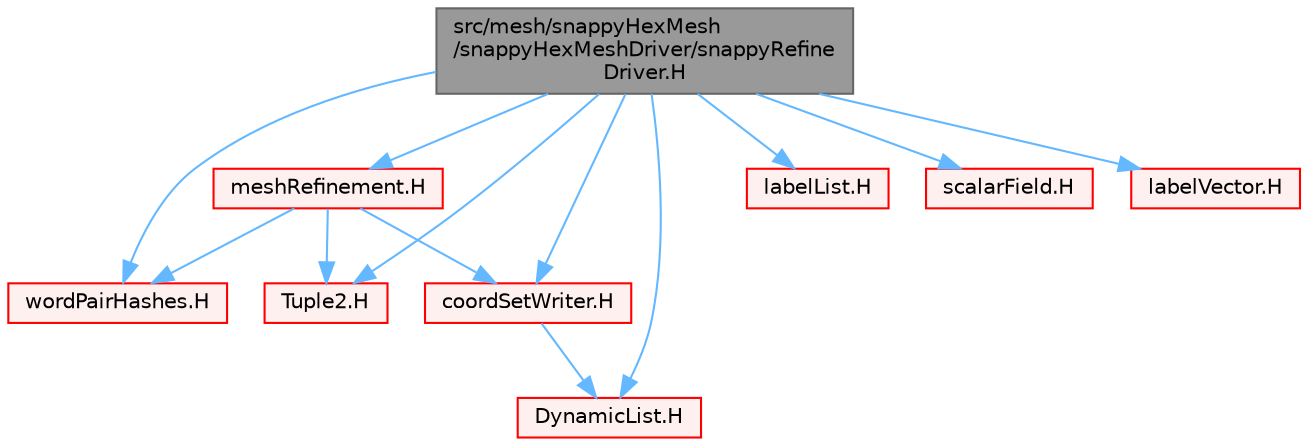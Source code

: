 digraph "src/mesh/snappyHexMesh/snappyHexMeshDriver/snappyRefineDriver.H"
{
 // LATEX_PDF_SIZE
  bgcolor="transparent";
  edge [fontname=Helvetica,fontsize=10,labelfontname=Helvetica,labelfontsize=10];
  node [fontname=Helvetica,fontsize=10,shape=box,height=0.2,width=0.4];
  Node1 [id="Node000001",label="src/mesh/snappyHexMesh\l/snappyHexMeshDriver/snappyRefine\lDriver.H",height=0.2,width=0.4,color="gray40", fillcolor="grey60", style="filled", fontcolor="black",tooltip=" "];
  Node1 -> Node2 [id="edge1_Node000001_Node000002",color="steelblue1",style="solid",tooltip=" "];
  Node2 [id="Node000002",label="wordPairHashes.H",height=0.2,width=0.4,color="red", fillcolor="#FFF0F0", style="filled",URL="$wordPairHashes_8H.html",tooltip=" "];
  Node1 -> Node126 [id="edge2_Node000001_Node000126",color="steelblue1",style="solid",tooltip=" "];
  Node126 [id="Node000126",label="labelList.H",height=0.2,width=0.4,color="red", fillcolor="#FFF0F0", style="filled",URL="$labelList_8H.html",tooltip=" "];
  Node1 -> Node127 [id="edge3_Node000001_Node000127",color="steelblue1",style="solid",tooltip=" "];
  Node127 [id="Node000127",label="scalarField.H",height=0.2,width=0.4,color="red", fillcolor="#FFF0F0", style="filled",URL="$scalarField_8H.html",tooltip=" "];
  Node1 -> Node158 [id="edge4_Node000001_Node000158",color="steelblue1",style="solid",tooltip=" "];
  Node158 [id="Node000158",label="Tuple2.H",height=0.2,width=0.4,color="red", fillcolor="#FFF0F0", style="filled",URL="$Tuple2_8H.html",tooltip=" "];
  Node1 -> Node162 [id="edge5_Node000001_Node000162",color="steelblue1",style="solid",tooltip=" "];
  Node162 [id="Node000162",label="coordSetWriter.H",height=0.2,width=0.4,color="red", fillcolor="#FFF0F0", style="filled",URL="$coordSetWriter_8H.html",tooltip=" "];
  Node162 -> Node142 [id="edge6_Node000162_Node000142",color="steelblue1",style="solid",tooltip=" "];
  Node142 [id="Node000142",label="DynamicList.H",height=0.2,width=0.4,color="red", fillcolor="#FFF0F0", style="filled",URL="$DynamicList_8H.html",tooltip=" "];
  Node1 -> Node142 [id="edge7_Node000001_Node000142",color="steelblue1",style="solid",tooltip=" "];
  Node1 -> Node211 [id="edge8_Node000001_Node000211",color="steelblue1",style="solid",tooltip=" "];
  Node211 [id="Node000211",label="labelVector.H",height=0.2,width=0.4,color="red", fillcolor="#FFF0F0", style="filled",URL="$labelVector_8H.html",tooltip=" "];
  Node1 -> Node212 [id="edge9_Node000001_Node000212",color="steelblue1",style="solid",tooltip=" "];
  Node212 [id="Node000212",label="meshRefinement.H",height=0.2,width=0.4,color="red", fillcolor="#FFF0F0", style="filled",URL="$meshRefinement_8H.html",tooltip=" "];
  Node212 -> Node158 [id="edge10_Node000212_Node000158",color="steelblue1",style="solid",tooltip=" "];
  Node212 -> Node2 [id="edge11_Node000212_Node000002",color="steelblue1",style="solid",tooltip=" "];
  Node212 -> Node162 [id="edge12_Node000212_Node000162",color="steelblue1",style="solid",tooltip=" "];
}
